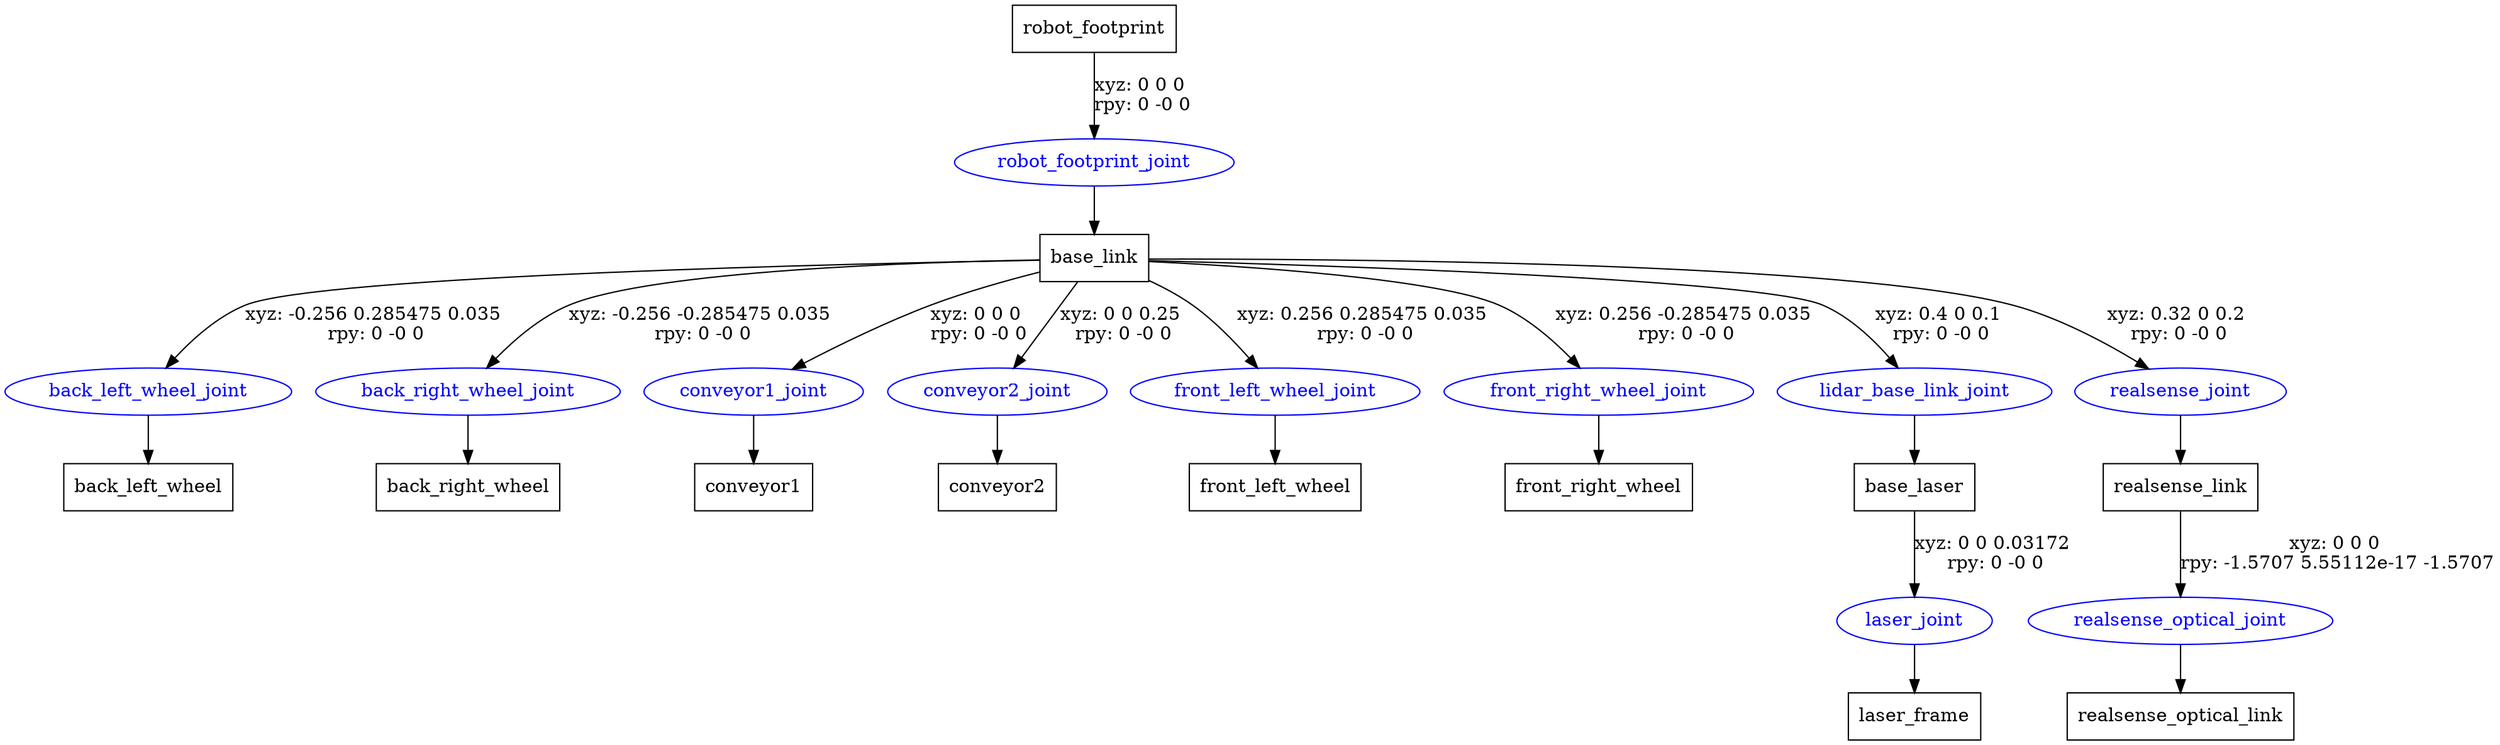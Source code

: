 digraph G {
node [shape=box];
"robot_footprint" [label="robot_footprint"];
"base_link" [label="base_link"];
"back_left_wheel" [label="back_left_wheel"];
"back_right_wheel" [label="back_right_wheel"];
"conveyor1" [label="conveyor1"];
"conveyor2" [label="conveyor2"];
"front_left_wheel" [label="front_left_wheel"];
"front_right_wheel" [label="front_right_wheel"];
"base_laser" [label="base_laser"];
"laser_frame" [label="laser_frame"];
"realsense_link" [label="realsense_link"];
"realsense_optical_link" [label="realsense_optical_link"];
node [shape=ellipse, color=blue, fontcolor=blue];
"robot_footprint" -> "robot_footprint_joint" [label="xyz: 0 0 0 \nrpy: 0 -0 0"]
"robot_footprint_joint" -> "base_link"
"base_link" -> "back_left_wheel_joint" [label="xyz: -0.256 0.285475 0.035 \nrpy: 0 -0 0"]
"back_left_wheel_joint" -> "back_left_wheel"
"base_link" -> "back_right_wheel_joint" [label="xyz: -0.256 -0.285475 0.035 \nrpy: 0 -0 0"]
"back_right_wheel_joint" -> "back_right_wheel"
"base_link" -> "conveyor1_joint" [label="xyz: 0 0 0 \nrpy: 0 -0 0"]
"conveyor1_joint" -> "conveyor1"
"base_link" -> "conveyor2_joint" [label="xyz: 0 0 0.25 \nrpy: 0 -0 0"]
"conveyor2_joint" -> "conveyor2"
"base_link" -> "front_left_wheel_joint" [label="xyz: 0.256 0.285475 0.035 \nrpy: 0 -0 0"]
"front_left_wheel_joint" -> "front_left_wheel"
"base_link" -> "front_right_wheel_joint" [label="xyz: 0.256 -0.285475 0.035 \nrpy: 0 -0 0"]
"front_right_wheel_joint" -> "front_right_wheel"
"base_link" -> "lidar_base_link_joint" [label="xyz: 0.4 0 0.1 \nrpy: 0 -0 0"]
"lidar_base_link_joint" -> "base_laser"
"base_laser" -> "laser_joint" [label="xyz: 0 0 0.03172 \nrpy: 0 -0 0"]
"laser_joint" -> "laser_frame"
"base_link" -> "realsense_joint" [label="xyz: 0.32 0 0.2 \nrpy: 0 -0 0"]
"realsense_joint" -> "realsense_link"
"realsense_link" -> "realsense_optical_joint" [label="xyz: 0 0 0 \nrpy: -1.5707 5.55112e-17 -1.5707"]
"realsense_optical_joint" -> "realsense_optical_link"
}
